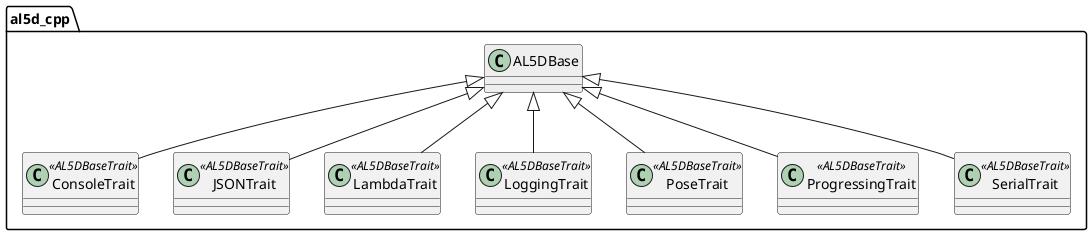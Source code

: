 @startuml

namespace al5d_cpp {
    class AL5DBase #eee

    class ConsoleTrait<<AL5DBaseTrait>>
    class JSONTrait<<AL5DBaseTrait>>
    class LambdaTrait<<AL5DBaseTrait>>
    class LoggingTrait<<AL5DBaseTrait>>
    class PoseTrait<<AL5DBaseTrait>>
    class ProgressingTrait<<AL5DBaseTrait>>
    class SerialTrait<<AL5DBaseTrait>>

    AL5DBase <|-- ConsoleTrait
    AL5DBase <|-- JSONTrait
    AL5DBase <|-- LambdaTrait
    AL5DBase <|-- LoggingTrait
    AL5DBase <|-- PoseTrait
    AL5DBase <|-- ProgressingTrait
    AL5DBase <|-- SerialTrait
}

@enduml
